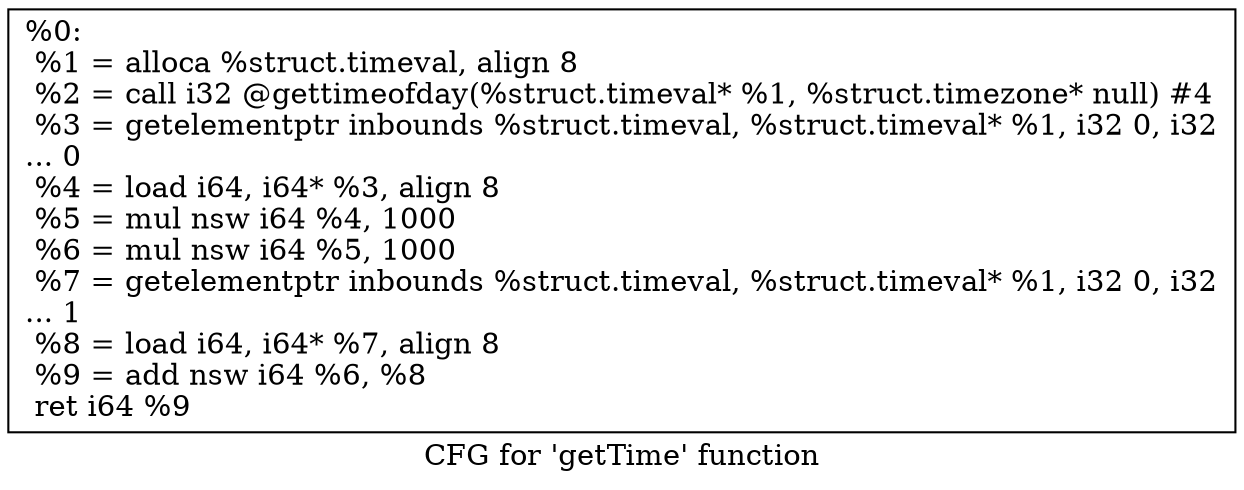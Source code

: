 digraph "CFG for 'getTime' function" {
	label="CFG for 'getTime' function";

	Node0x3042440 [shape=record,label="{%0:\l  %1 = alloca %struct.timeval, align 8\l  %2 = call i32 @gettimeofday(%struct.timeval* %1, %struct.timezone* null) #4\l  %3 = getelementptr inbounds %struct.timeval, %struct.timeval* %1, i32 0, i32\l... 0\l  %4 = load i64, i64* %3, align 8\l  %5 = mul nsw i64 %4, 1000\l  %6 = mul nsw i64 %5, 1000\l  %7 = getelementptr inbounds %struct.timeval, %struct.timeval* %1, i32 0, i32\l... 1\l  %8 = load i64, i64* %7, align 8\l  %9 = add nsw i64 %6, %8\l  ret i64 %9\l}"];
}
